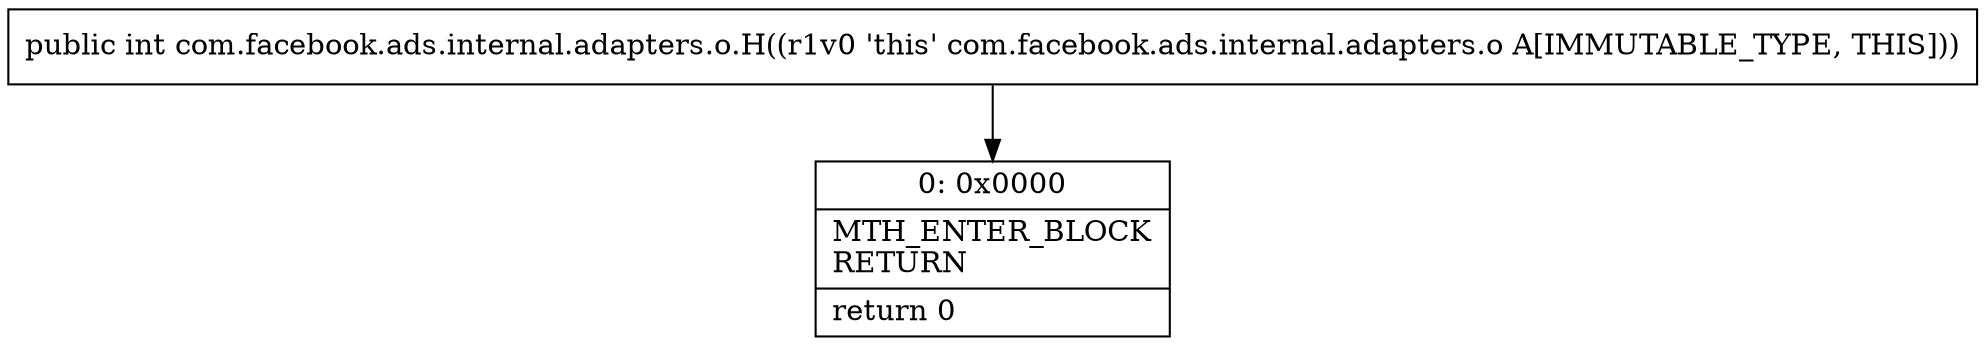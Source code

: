 digraph "CFG forcom.facebook.ads.internal.adapters.o.H()I" {
Node_0 [shape=record,label="{0\:\ 0x0000|MTH_ENTER_BLOCK\lRETURN\l|return 0\l}"];
MethodNode[shape=record,label="{public int com.facebook.ads.internal.adapters.o.H((r1v0 'this' com.facebook.ads.internal.adapters.o A[IMMUTABLE_TYPE, THIS])) }"];
MethodNode -> Node_0;
}

